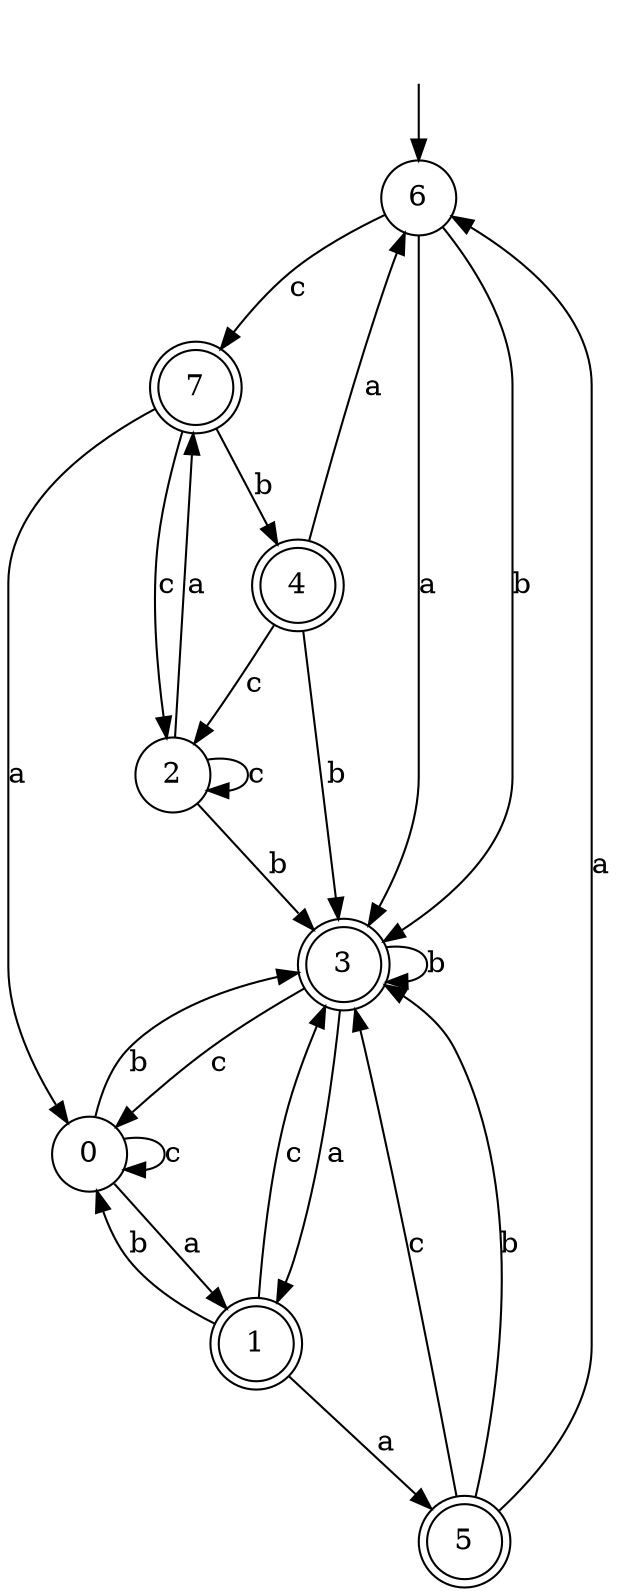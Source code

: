 digraph g {
__start [label=""shape=none]
	6[shape="circle" label="6"]
	0[shape="circle" label="0"]
	1[shape="doublecircle" label="1"]
	2[shape="circle" label="2"]
	3[shape="doublecircle" label="3"]
	4[shape="doublecircle" label="4"]
	5[shape="doublecircle" label="5"]
	7[shape="doublecircle" label="7"]

__start -> 6
	0 -> 1 [label="a"]
	0 -> 3 [label="b"]
	0 -> 0 [label="c"]
	1 -> 5 [label="a"]
	1 -> 0 [label="b"]
	1 -> 3 [label="c"]
	2 -> 7 [label="a"]
	2 -> 3 [label="b"]
	2 -> 2 [label="c"]
	3 -> 1 [label="a"]
	3 -> 3 [label="b"]
	3 -> 0 [label="c"]
	4 -> 6 [label="a"]
	4 -> 3 [label="b"]
	4 -> 2 [label="c"]
	5 -> 6 [label="a"]
	5 -> 3 [label="b"]
	5 -> 3 [label="c"]
	6 -> 3 [label="a"]
	6 -> 3 [label="b"]
	6 -> 7 [label="c"]
	7 -> 0 [label="a"]
	7 -> 4 [label="b"]
	7 -> 2 [label="c"]
}
